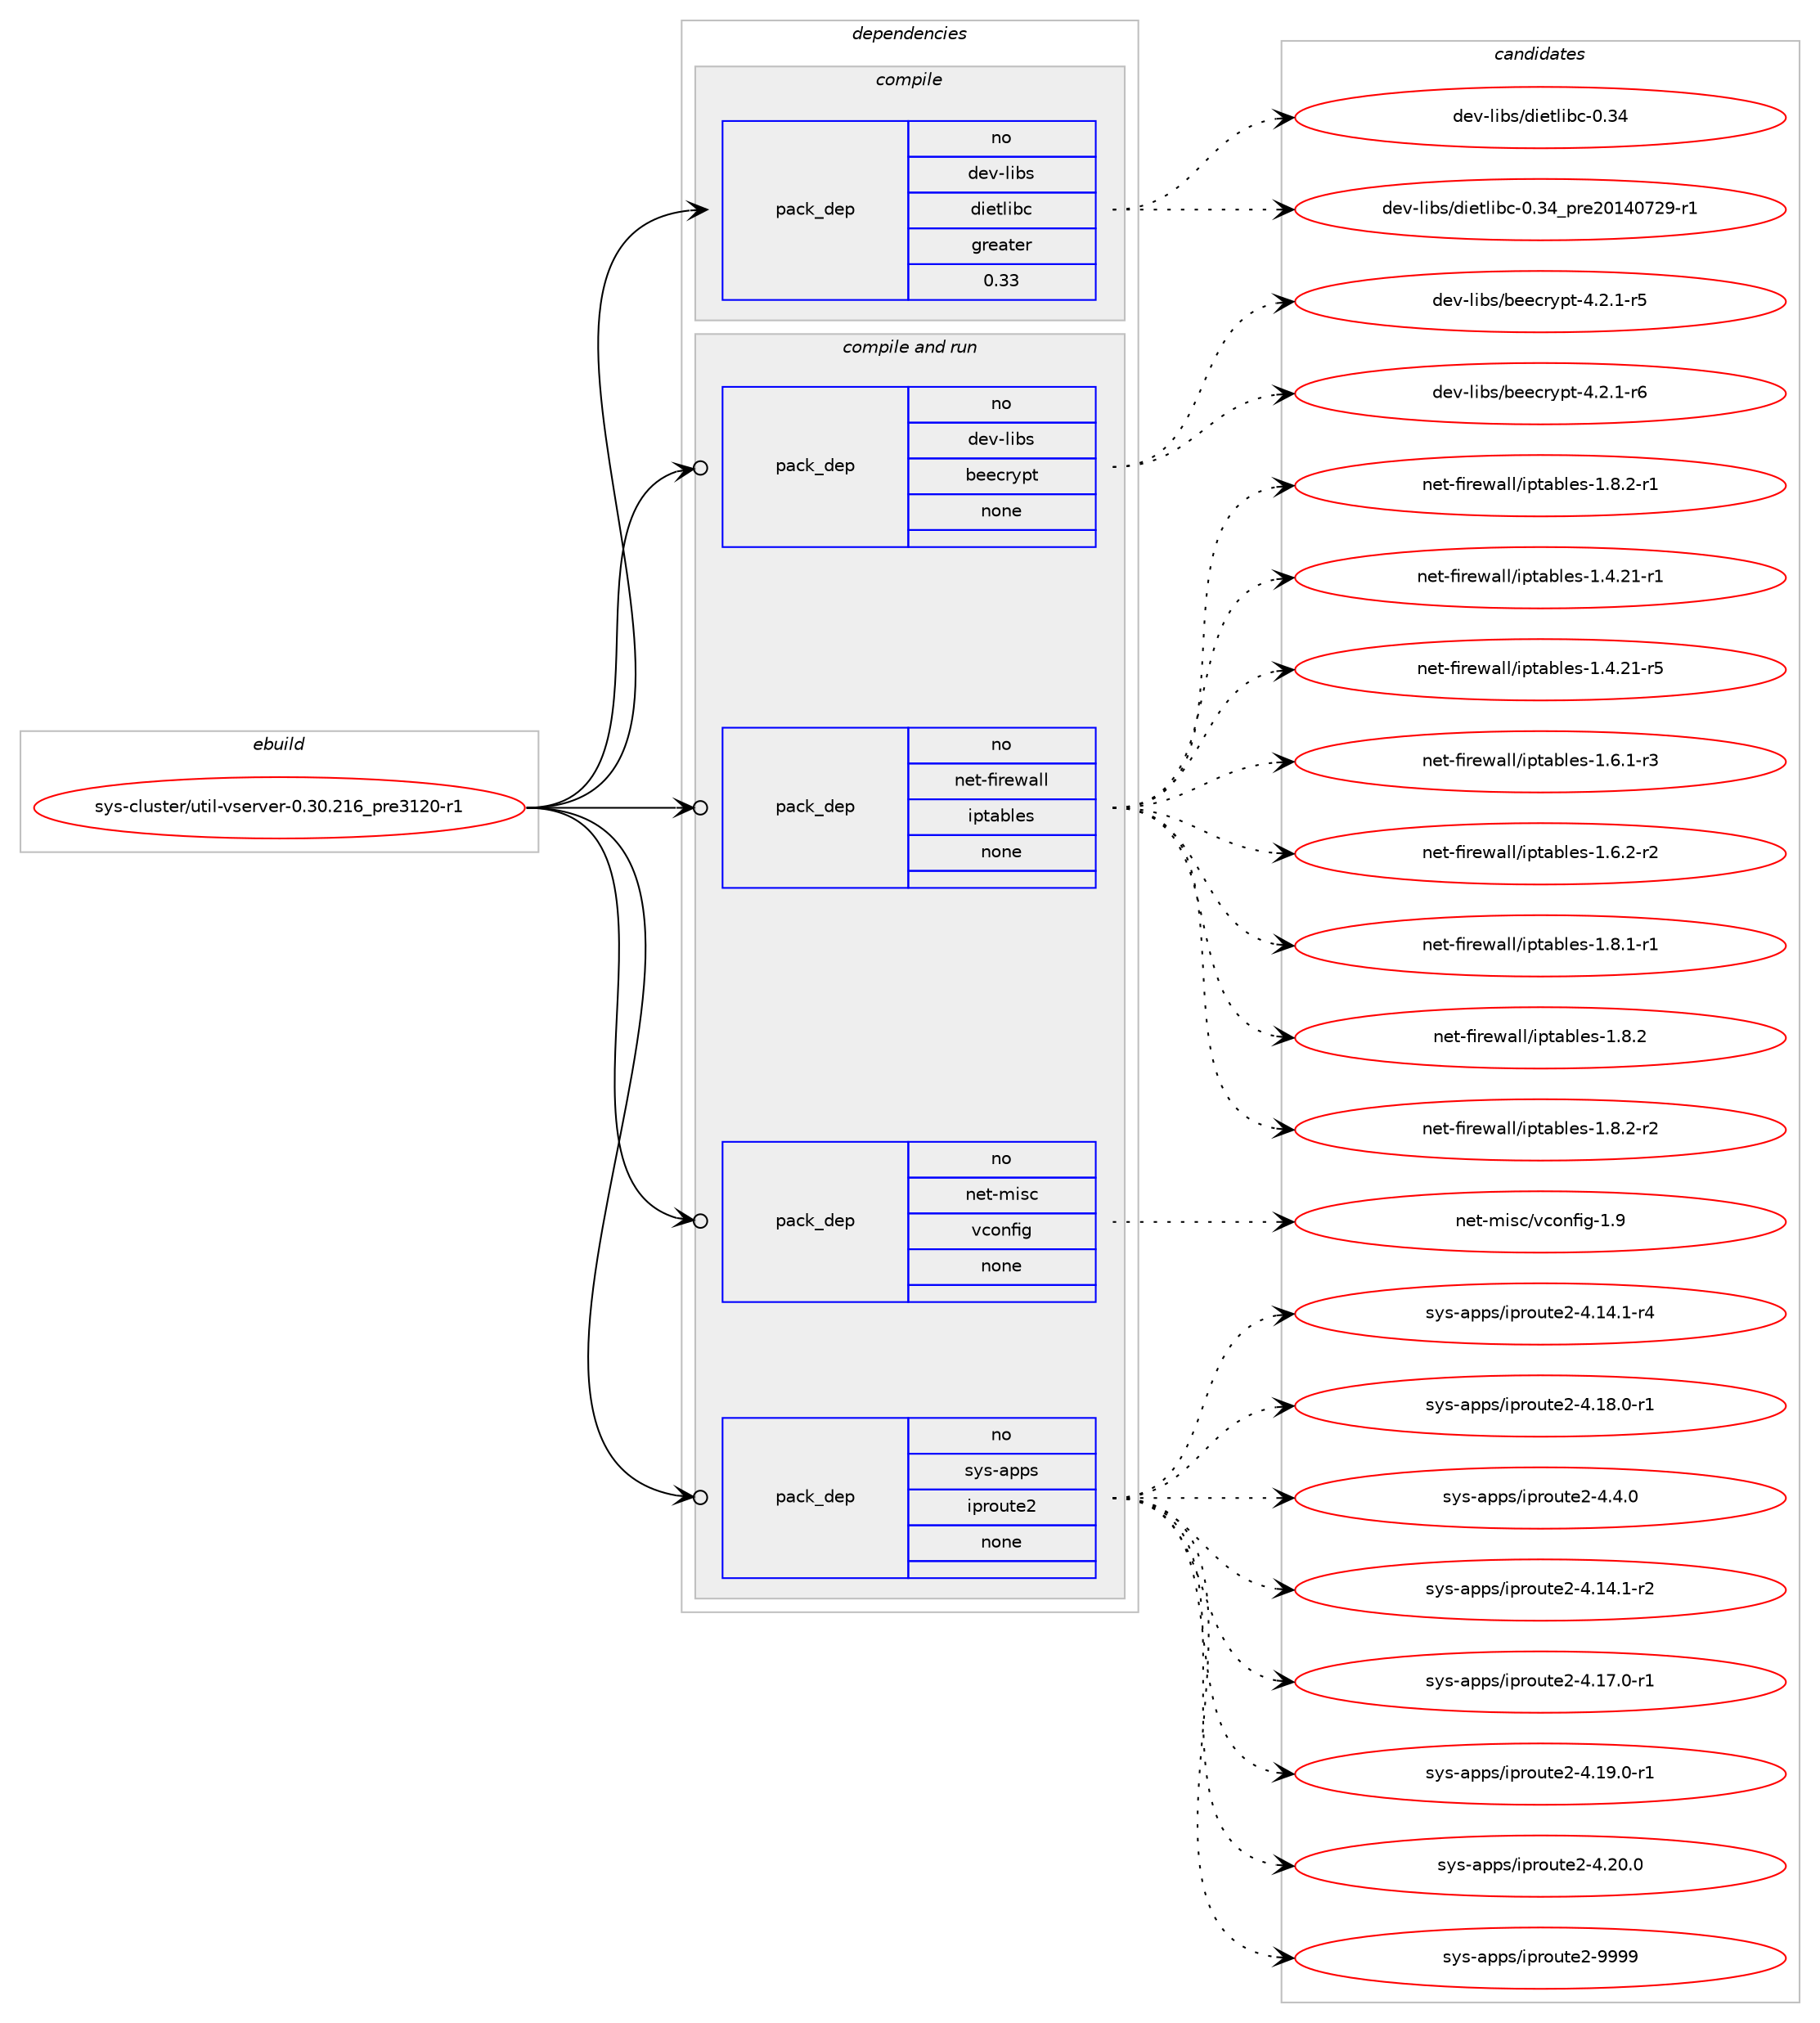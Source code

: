 digraph prolog {

# *************
# Graph options
# *************

newrank=true;
concentrate=true;
compound=true;
graph [rankdir=LR,fontname=Helvetica,fontsize=10,ranksep=1.5];#, ranksep=2.5, nodesep=0.2];
edge  [arrowhead=vee];
node  [fontname=Helvetica,fontsize=10];

# **********
# The ebuild
# **********

subgraph cluster_leftcol {
color=gray;
rank=same;
label=<<i>ebuild</i>>;
id [label="sys-cluster/util-vserver-0.30.216_pre3120-r1", color=red, width=4, href="../sys-cluster/util-vserver-0.30.216_pre3120-r1.svg"];
}

# ****************
# The dependencies
# ****************

subgraph cluster_midcol {
color=gray;
label=<<i>dependencies</i>>;
subgraph cluster_compile {
fillcolor="#eeeeee";
style=filled;
label=<<i>compile</i>>;
subgraph pack6377 {
dependency7979 [label=<<TABLE BORDER="0" CELLBORDER="1" CELLSPACING="0" CELLPADDING="4" WIDTH="220"><TR><TD ROWSPAN="6" CELLPADDING="30">pack_dep</TD></TR><TR><TD WIDTH="110">no</TD></TR><TR><TD>dev-libs</TD></TR><TR><TD>dietlibc</TD></TR><TR><TD>greater</TD></TR><TR><TD>0.33</TD></TR></TABLE>>, shape=none, color=blue];
}
id:e -> dependency7979:w [weight=20,style="solid",arrowhead="vee"];
}
subgraph cluster_compileandrun {
fillcolor="#eeeeee";
style=filled;
label=<<i>compile and run</i>>;
subgraph pack6378 {
dependency7980 [label=<<TABLE BORDER="0" CELLBORDER="1" CELLSPACING="0" CELLPADDING="4" WIDTH="220"><TR><TD ROWSPAN="6" CELLPADDING="30">pack_dep</TD></TR><TR><TD WIDTH="110">no</TD></TR><TR><TD>dev-libs</TD></TR><TR><TD>beecrypt</TD></TR><TR><TD>none</TD></TR><TR><TD></TD></TR></TABLE>>, shape=none, color=blue];
}
id:e -> dependency7980:w [weight=20,style="solid",arrowhead="odotvee"];
subgraph pack6379 {
dependency7981 [label=<<TABLE BORDER="0" CELLBORDER="1" CELLSPACING="0" CELLPADDING="4" WIDTH="220"><TR><TD ROWSPAN="6" CELLPADDING="30">pack_dep</TD></TR><TR><TD WIDTH="110">no</TD></TR><TR><TD>net-firewall</TD></TR><TR><TD>iptables</TD></TR><TR><TD>none</TD></TR><TR><TD></TD></TR></TABLE>>, shape=none, color=blue];
}
id:e -> dependency7981:w [weight=20,style="solid",arrowhead="odotvee"];
subgraph pack6380 {
dependency7982 [label=<<TABLE BORDER="0" CELLBORDER="1" CELLSPACING="0" CELLPADDING="4" WIDTH="220"><TR><TD ROWSPAN="6" CELLPADDING="30">pack_dep</TD></TR><TR><TD WIDTH="110">no</TD></TR><TR><TD>net-misc</TD></TR><TR><TD>vconfig</TD></TR><TR><TD>none</TD></TR><TR><TD></TD></TR></TABLE>>, shape=none, color=blue];
}
id:e -> dependency7982:w [weight=20,style="solid",arrowhead="odotvee"];
subgraph pack6381 {
dependency7983 [label=<<TABLE BORDER="0" CELLBORDER="1" CELLSPACING="0" CELLPADDING="4" WIDTH="220"><TR><TD ROWSPAN="6" CELLPADDING="30">pack_dep</TD></TR><TR><TD WIDTH="110">no</TD></TR><TR><TD>sys-apps</TD></TR><TR><TD>iproute2</TD></TR><TR><TD>none</TD></TR><TR><TD></TD></TR></TABLE>>, shape=none, color=blue];
}
id:e -> dependency7983:w [weight=20,style="solid",arrowhead="odotvee"];
}
subgraph cluster_run {
fillcolor="#eeeeee";
style=filled;
label=<<i>run</i>>;
}
}

# **************
# The candidates
# **************

subgraph cluster_choices {
rank=same;
color=gray;
label=<<i>candidates</i>>;

subgraph choice6377 {
color=black;
nodesep=1;
choice10010111845108105981154710010510111610810598994548465152 [label="dev-libs/dietlibc-0.34", color=red, width=4,href="../dev-libs/dietlibc-0.34.svg"];
choice100101118451081059811547100105101116108105989945484651529511211410150484952485550574511449 [label="dev-libs/dietlibc-0.34_pre20140729-r1", color=red, width=4,href="../dev-libs/dietlibc-0.34_pre20140729-r1.svg"];
dependency7979:e -> choice10010111845108105981154710010510111610810598994548465152:w [style=dotted,weight="100"];
dependency7979:e -> choice100101118451081059811547100105101116108105989945484651529511211410150484952485550574511449:w [style=dotted,weight="100"];
}
subgraph choice6378 {
color=black;
nodesep=1;
choice10010111845108105981154798101101991141211121164552465046494511453 [label="dev-libs/beecrypt-4.2.1-r5", color=red, width=4,href="../dev-libs/beecrypt-4.2.1-r5.svg"];
choice10010111845108105981154798101101991141211121164552465046494511454 [label="dev-libs/beecrypt-4.2.1-r6", color=red, width=4,href="../dev-libs/beecrypt-4.2.1-r6.svg"];
dependency7980:e -> choice10010111845108105981154798101101991141211121164552465046494511453:w [style=dotted,weight="100"];
dependency7980:e -> choice10010111845108105981154798101101991141211121164552465046494511454:w [style=dotted,weight="100"];
}
subgraph choice6379 {
color=black;
nodesep=1;
choice11010111645102105114101119971081084710511211697981081011154549465646504511449 [label="net-firewall/iptables-1.8.2-r1", color=red, width=4,href="../net-firewall/iptables-1.8.2-r1.svg"];
choice1101011164510210511410111997108108471051121169798108101115454946524650494511449 [label="net-firewall/iptables-1.4.21-r1", color=red, width=4,href="../net-firewall/iptables-1.4.21-r1.svg"];
choice1101011164510210511410111997108108471051121169798108101115454946524650494511453 [label="net-firewall/iptables-1.4.21-r5", color=red, width=4,href="../net-firewall/iptables-1.4.21-r5.svg"];
choice11010111645102105114101119971081084710511211697981081011154549465446494511451 [label="net-firewall/iptables-1.6.1-r3", color=red, width=4,href="../net-firewall/iptables-1.6.1-r3.svg"];
choice11010111645102105114101119971081084710511211697981081011154549465446504511450 [label="net-firewall/iptables-1.6.2-r2", color=red, width=4,href="../net-firewall/iptables-1.6.2-r2.svg"];
choice11010111645102105114101119971081084710511211697981081011154549465646494511449 [label="net-firewall/iptables-1.8.1-r1", color=red, width=4,href="../net-firewall/iptables-1.8.1-r1.svg"];
choice1101011164510210511410111997108108471051121169798108101115454946564650 [label="net-firewall/iptables-1.8.2", color=red, width=4,href="../net-firewall/iptables-1.8.2.svg"];
choice11010111645102105114101119971081084710511211697981081011154549465646504511450 [label="net-firewall/iptables-1.8.2-r2", color=red, width=4,href="../net-firewall/iptables-1.8.2-r2.svg"];
dependency7981:e -> choice11010111645102105114101119971081084710511211697981081011154549465646504511449:w [style=dotted,weight="100"];
dependency7981:e -> choice1101011164510210511410111997108108471051121169798108101115454946524650494511449:w [style=dotted,weight="100"];
dependency7981:e -> choice1101011164510210511410111997108108471051121169798108101115454946524650494511453:w [style=dotted,weight="100"];
dependency7981:e -> choice11010111645102105114101119971081084710511211697981081011154549465446494511451:w [style=dotted,weight="100"];
dependency7981:e -> choice11010111645102105114101119971081084710511211697981081011154549465446504511450:w [style=dotted,weight="100"];
dependency7981:e -> choice11010111645102105114101119971081084710511211697981081011154549465646494511449:w [style=dotted,weight="100"];
dependency7981:e -> choice1101011164510210511410111997108108471051121169798108101115454946564650:w [style=dotted,weight="100"];
dependency7981:e -> choice11010111645102105114101119971081084710511211697981081011154549465646504511450:w [style=dotted,weight="100"];
}
subgraph choice6380 {
color=black;
nodesep=1;
choice1101011164510910511599471189911111010210510345494657 [label="net-misc/vconfig-1.9", color=red, width=4,href="../net-misc/vconfig-1.9.svg"];
dependency7982:e -> choice1101011164510910511599471189911111010210510345494657:w [style=dotted,weight="100"];
}
subgraph choice6381 {
color=black;
nodesep=1;
choice11512111545971121121154710511211411111711610150455246495246494511452 [label="sys-apps/iproute2-4.14.1-r4", color=red, width=4,href="../sys-apps/iproute2-4.14.1-r4.svg"];
choice11512111545971121121154710511211411111711610150455246495646484511449 [label="sys-apps/iproute2-4.18.0-r1", color=red, width=4,href="../sys-apps/iproute2-4.18.0-r1.svg"];
choice11512111545971121121154710511211411111711610150455246524648 [label="sys-apps/iproute2-4.4.0", color=red, width=4,href="../sys-apps/iproute2-4.4.0.svg"];
choice11512111545971121121154710511211411111711610150455246495246494511450 [label="sys-apps/iproute2-4.14.1-r2", color=red, width=4,href="../sys-apps/iproute2-4.14.1-r2.svg"];
choice11512111545971121121154710511211411111711610150455246495546484511449 [label="sys-apps/iproute2-4.17.0-r1", color=red, width=4,href="../sys-apps/iproute2-4.17.0-r1.svg"];
choice11512111545971121121154710511211411111711610150455246495746484511449 [label="sys-apps/iproute2-4.19.0-r1", color=red, width=4,href="../sys-apps/iproute2-4.19.0-r1.svg"];
choice1151211154597112112115471051121141111171161015045524650484648 [label="sys-apps/iproute2-4.20.0", color=red, width=4,href="../sys-apps/iproute2-4.20.0.svg"];
choice115121115459711211211547105112114111117116101504557575757 [label="sys-apps/iproute2-9999", color=red, width=4,href="../sys-apps/iproute2-9999.svg"];
dependency7983:e -> choice11512111545971121121154710511211411111711610150455246495246494511452:w [style=dotted,weight="100"];
dependency7983:e -> choice11512111545971121121154710511211411111711610150455246495646484511449:w [style=dotted,weight="100"];
dependency7983:e -> choice11512111545971121121154710511211411111711610150455246524648:w [style=dotted,weight="100"];
dependency7983:e -> choice11512111545971121121154710511211411111711610150455246495246494511450:w [style=dotted,weight="100"];
dependency7983:e -> choice11512111545971121121154710511211411111711610150455246495546484511449:w [style=dotted,weight="100"];
dependency7983:e -> choice11512111545971121121154710511211411111711610150455246495746484511449:w [style=dotted,weight="100"];
dependency7983:e -> choice1151211154597112112115471051121141111171161015045524650484648:w [style=dotted,weight="100"];
dependency7983:e -> choice115121115459711211211547105112114111117116101504557575757:w [style=dotted,weight="100"];
}
}

}
